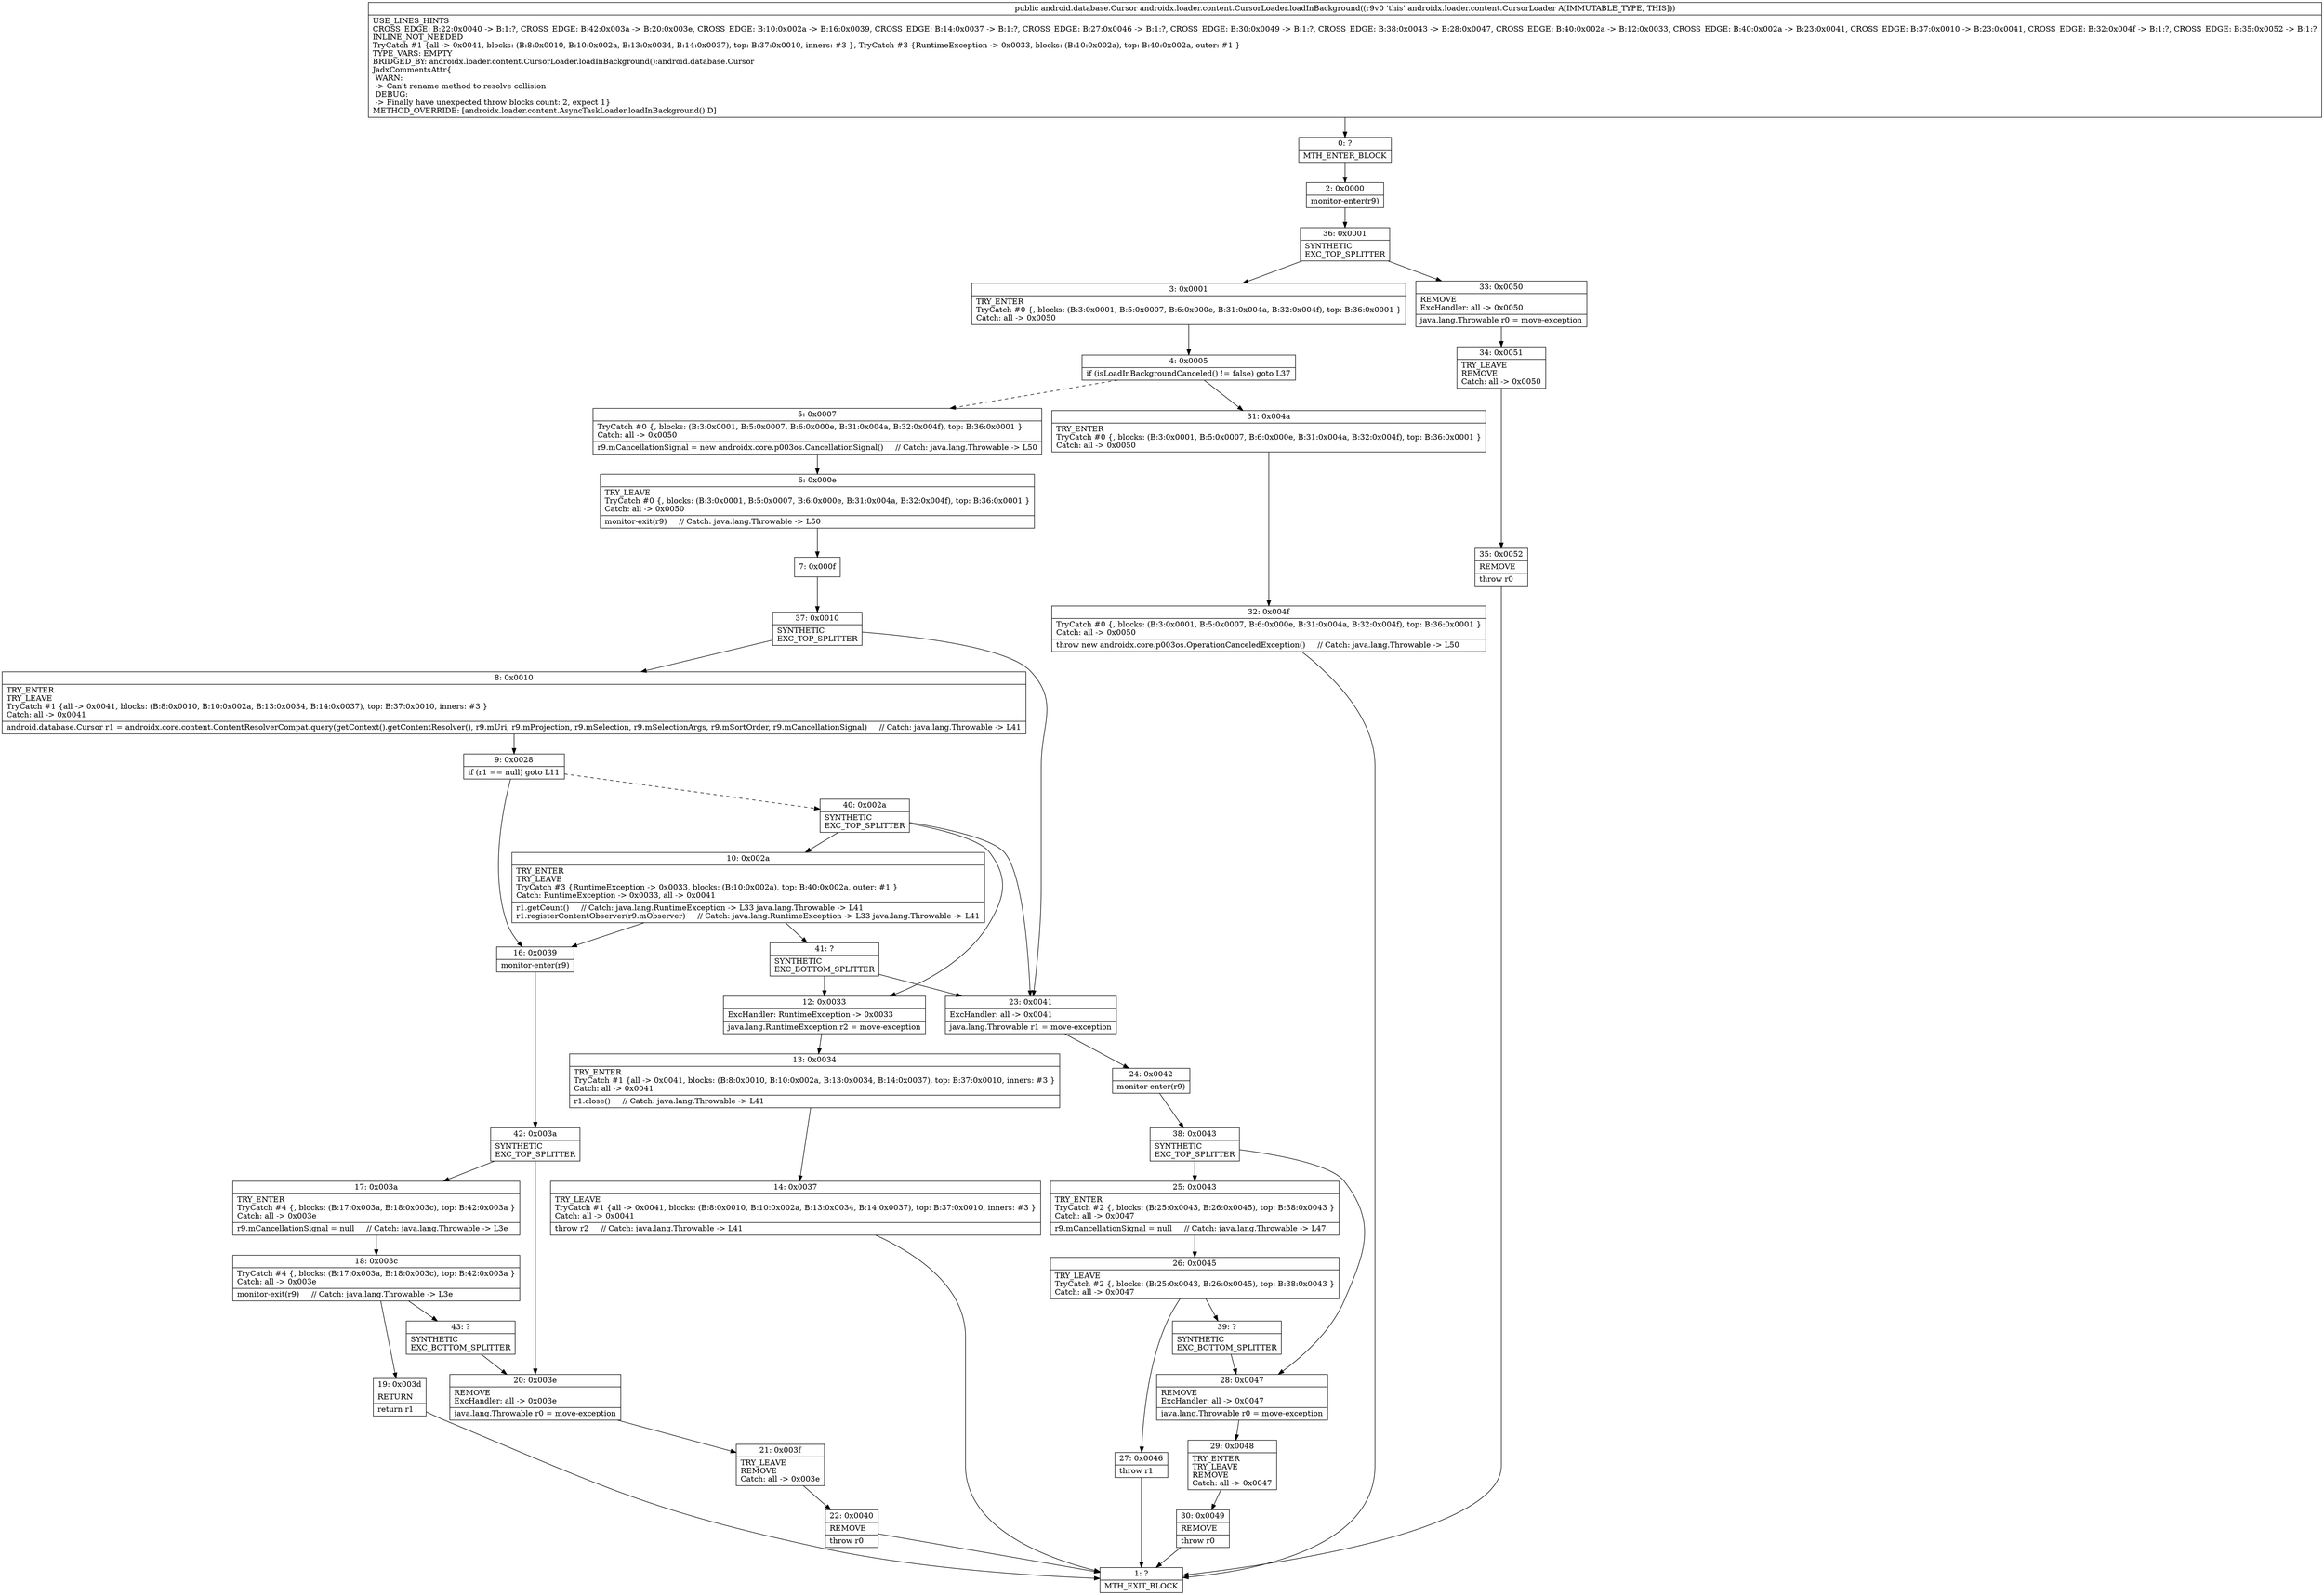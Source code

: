 digraph "CFG forandroidx.loader.content.CursorLoader.loadInBackground()Landroid\/database\/Cursor;" {
Node_0 [shape=record,label="{0\:\ ?|MTH_ENTER_BLOCK\l}"];
Node_2 [shape=record,label="{2\:\ 0x0000|monitor\-enter(r9)\l}"];
Node_36 [shape=record,label="{36\:\ 0x0001|SYNTHETIC\lEXC_TOP_SPLITTER\l}"];
Node_3 [shape=record,label="{3\:\ 0x0001|TRY_ENTER\lTryCatch #0 \{, blocks: (B:3:0x0001, B:5:0x0007, B:6:0x000e, B:31:0x004a, B:32:0x004f), top: B:36:0x0001 \}\lCatch: all \-\> 0x0050\l}"];
Node_4 [shape=record,label="{4\:\ 0x0005|if (isLoadInBackgroundCanceled() != false) goto L37\l}"];
Node_5 [shape=record,label="{5\:\ 0x0007|TryCatch #0 \{, blocks: (B:3:0x0001, B:5:0x0007, B:6:0x000e, B:31:0x004a, B:32:0x004f), top: B:36:0x0001 \}\lCatch: all \-\> 0x0050\l|r9.mCancellationSignal = new androidx.core.p003os.CancellationSignal()     \/\/ Catch: java.lang.Throwable \-\> L50\l}"];
Node_6 [shape=record,label="{6\:\ 0x000e|TRY_LEAVE\lTryCatch #0 \{, blocks: (B:3:0x0001, B:5:0x0007, B:6:0x000e, B:31:0x004a, B:32:0x004f), top: B:36:0x0001 \}\lCatch: all \-\> 0x0050\l|monitor\-exit(r9)     \/\/ Catch: java.lang.Throwable \-\> L50\l}"];
Node_7 [shape=record,label="{7\:\ 0x000f}"];
Node_37 [shape=record,label="{37\:\ 0x0010|SYNTHETIC\lEXC_TOP_SPLITTER\l}"];
Node_8 [shape=record,label="{8\:\ 0x0010|TRY_ENTER\lTRY_LEAVE\lTryCatch #1 \{all \-\> 0x0041, blocks: (B:8:0x0010, B:10:0x002a, B:13:0x0034, B:14:0x0037), top: B:37:0x0010, inners: #3 \}\lCatch: all \-\> 0x0041\l|android.database.Cursor r1 = androidx.core.content.ContentResolverCompat.query(getContext().getContentResolver(), r9.mUri, r9.mProjection, r9.mSelection, r9.mSelectionArgs, r9.mSortOrder, r9.mCancellationSignal)     \/\/ Catch: java.lang.Throwable \-\> L41\l}"];
Node_9 [shape=record,label="{9\:\ 0x0028|if (r1 == null) goto L11\l}"];
Node_16 [shape=record,label="{16\:\ 0x0039|monitor\-enter(r9)\l}"];
Node_42 [shape=record,label="{42\:\ 0x003a|SYNTHETIC\lEXC_TOP_SPLITTER\l}"];
Node_17 [shape=record,label="{17\:\ 0x003a|TRY_ENTER\lTryCatch #4 \{, blocks: (B:17:0x003a, B:18:0x003c), top: B:42:0x003a \}\lCatch: all \-\> 0x003e\l|r9.mCancellationSignal = null     \/\/ Catch: java.lang.Throwable \-\> L3e\l}"];
Node_18 [shape=record,label="{18\:\ 0x003c|TryCatch #4 \{, blocks: (B:17:0x003a, B:18:0x003c), top: B:42:0x003a \}\lCatch: all \-\> 0x003e\l|monitor\-exit(r9)     \/\/ Catch: java.lang.Throwable \-\> L3e\l}"];
Node_19 [shape=record,label="{19\:\ 0x003d|RETURN\l|return r1\l}"];
Node_1 [shape=record,label="{1\:\ ?|MTH_EXIT_BLOCK\l}"];
Node_43 [shape=record,label="{43\:\ ?|SYNTHETIC\lEXC_BOTTOM_SPLITTER\l}"];
Node_20 [shape=record,label="{20\:\ 0x003e|REMOVE\lExcHandler: all \-\> 0x003e\l|java.lang.Throwable r0 = move\-exception\l}"];
Node_21 [shape=record,label="{21\:\ 0x003f|TRY_LEAVE\lREMOVE\lCatch: all \-\> 0x003e\l}"];
Node_22 [shape=record,label="{22\:\ 0x0040|REMOVE\l|throw r0\l}"];
Node_40 [shape=record,label="{40\:\ 0x002a|SYNTHETIC\lEXC_TOP_SPLITTER\l}"];
Node_10 [shape=record,label="{10\:\ 0x002a|TRY_ENTER\lTRY_LEAVE\lTryCatch #3 \{RuntimeException \-\> 0x0033, blocks: (B:10:0x002a), top: B:40:0x002a, outer: #1 \}\lCatch: RuntimeException \-\> 0x0033, all \-\> 0x0041\l|r1.getCount()     \/\/ Catch: java.lang.RuntimeException \-\> L33 java.lang.Throwable \-\> L41\lr1.registerContentObserver(r9.mObserver)     \/\/ Catch: java.lang.RuntimeException \-\> L33 java.lang.Throwable \-\> L41\l}"];
Node_41 [shape=record,label="{41\:\ ?|SYNTHETIC\lEXC_BOTTOM_SPLITTER\l}"];
Node_12 [shape=record,label="{12\:\ 0x0033|ExcHandler: RuntimeException \-\> 0x0033\l|java.lang.RuntimeException r2 = move\-exception\l}"];
Node_13 [shape=record,label="{13\:\ 0x0034|TRY_ENTER\lTryCatch #1 \{all \-\> 0x0041, blocks: (B:8:0x0010, B:10:0x002a, B:13:0x0034, B:14:0x0037), top: B:37:0x0010, inners: #3 \}\lCatch: all \-\> 0x0041\l|r1.close()     \/\/ Catch: java.lang.Throwable \-\> L41\l}"];
Node_14 [shape=record,label="{14\:\ 0x0037|TRY_LEAVE\lTryCatch #1 \{all \-\> 0x0041, blocks: (B:8:0x0010, B:10:0x002a, B:13:0x0034, B:14:0x0037), top: B:37:0x0010, inners: #3 \}\lCatch: all \-\> 0x0041\l|throw r2     \/\/ Catch: java.lang.Throwable \-\> L41\l}"];
Node_23 [shape=record,label="{23\:\ 0x0041|ExcHandler: all \-\> 0x0041\l|java.lang.Throwable r1 = move\-exception\l}"];
Node_24 [shape=record,label="{24\:\ 0x0042|monitor\-enter(r9)\l}"];
Node_38 [shape=record,label="{38\:\ 0x0043|SYNTHETIC\lEXC_TOP_SPLITTER\l}"];
Node_25 [shape=record,label="{25\:\ 0x0043|TRY_ENTER\lTryCatch #2 \{, blocks: (B:25:0x0043, B:26:0x0045), top: B:38:0x0043 \}\lCatch: all \-\> 0x0047\l|r9.mCancellationSignal = null     \/\/ Catch: java.lang.Throwable \-\> L47\l}"];
Node_26 [shape=record,label="{26\:\ 0x0045|TRY_LEAVE\lTryCatch #2 \{, blocks: (B:25:0x0043, B:26:0x0045), top: B:38:0x0043 \}\lCatch: all \-\> 0x0047\l}"];
Node_27 [shape=record,label="{27\:\ 0x0046|throw r1\l}"];
Node_39 [shape=record,label="{39\:\ ?|SYNTHETIC\lEXC_BOTTOM_SPLITTER\l}"];
Node_28 [shape=record,label="{28\:\ 0x0047|REMOVE\lExcHandler: all \-\> 0x0047\l|java.lang.Throwable r0 = move\-exception\l}"];
Node_29 [shape=record,label="{29\:\ 0x0048|TRY_ENTER\lTRY_LEAVE\lREMOVE\lCatch: all \-\> 0x0047\l}"];
Node_30 [shape=record,label="{30\:\ 0x0049|REMOVE\l|throw r0\l}"];
Node_31 [shape=record,label="{31\:\ 0x004a|TRY_ENTER\lTryCatch #0 \{, blocks: (B:3:0x0001, B:5:0x0007, B:6:0x000e, B:31:0x004a, B:32:0x004f), top: B:36:0x0001 \}\lCatch: all \-\> 0x0050\l}"];
Node_32 [shape=record,label="{32\:\ 0x004f|TryCatch #0 \{, blocks: (B:3:0x0001, B:5:0x0007, B:6:0x000e, B:31:0x004a, B:32:0x004f), top: B:36:0x0001 \}\lCatch: all \-\> 0x0050\l|throw new androidx.core.p003os.OperationCanceledException()     \/\/ Catch: java.lang.Throwable \-\> L50\l}"];
Node_33 [shape=record,label="{33\:\ 0x0050|REMOVE\lExcHandler: all \-\> 0x0050\l|java.lang.Throwable r0 = move\-exception\l}"];
Node_34 [shape=record,label="{34\:\ 0x0051|TRY_LEAVE\lREMOVE\lCatch: all \-\> 0x0050\l}"];
Node_35 [shape=record,label="{35\:\ 0x0052|REMOVE\l|throw r0\l}"];
MethodNode[shape=record,label="{public android.database.Cursor androidx.loader.content.CursorLoader.loadInBackground((r9v0 'this' androidx.loader.content.CursorLoader A[IMMUTABLE_TYPE, THIS]))  | USE_LINES_HINTS\lCROSS_EDGE: B:22:0x0040 \-\> B:1:?, CROSS_EDGE: B:42:0x003a \-\> B:20:0x003e, CROSS_EDGE: B:10:0x002a \-\> B:16:0x0039, CROSS_EDGE: B:14:0x0037 \-\> B:1:?, CROSS_EDGE: B:27:0x0046 \-\> B:1:?, CROSS_EDGE: B:30:0x0049 \-\> B:1:?, CROSS_EDGE: B:38:0x0043 \-\> B:28:0x0047, CROSS_EDGE: B:40:0x002a \-\> B:12:0x0033, CROSS_EDGE: B:40:0x002a \-\> B:23:0x0041, CROSS_EDGE: B:37:0x0010 \-\> B:23:0x0041, CROSS_EDGE: B:32:0x004f \-\> B:1:?, CROSS_EDGE: B:35:0x0052 \-\> B:1:?\lINLINE_NOT_NEEDED\lTryCatch #1 \{all \-\> 0x0041, blocks: (B:8:0x0010, B:10:0x002a, B:13:0x0034, B:14:0x0037), top: B:37:0x0010, inners: #3 \}, TryCatch #3 \{RuntimeException \-\> 0x0033, blocks: (B:10:0x002a), top: B:40:0x002a, outer: #1 \}\lTYPE_VARS: EMPTY\lBRIDGED_BY: androidx.loader.content.CursorLoader.loadInBackground():android.database.Cursor\lJadxCommentsAttr\{\l WARN: \l \-\> Can't rename method to resolve collision\l DEBUG: \l \-\> Finally have unexpected throw blocks count: 2, expect 1\}\lMETHOD_OVERRIDE: [androidx.loader.content.AsyncTaskLoader.loadInBackground():D]\l}"];
MethodNode -> Node_0;Node_0 -> Node_2;
Node_2 -> Node_36;
Node_36 -> Node_3;
Node_36 -> Node_33;
Node_3 -> Node_4;
Node_4 -> Node_5[style=dashed];
Node_4 -> Node_31;
Node_5 -> Node_6;
Node_6 -> Node_7;
Node_7 -> Node_37;
Node_37 -> Node_8;
Node_37 -> Node_23;
Node_8 -> Node_9;
Node_9 -> Node_16;
Node_9 -> Node_40[style=dashed];
Node_16 -> Node_42;
Node_42 -> Node_17;
Node_42 -> Node_20;
Node_17 -> Node_18;
Node_18 -> Node_19;
Node_18 -> Node_43;
Node_19 -> Node_1;
Node_43 -> Node_20;
Node_20 -> Node_21;
Node_21 -> Node_22;
Node_22 -> Node_1;
Node_40 -> Node_10;
Node_40 -> Node_12;
Node_40 -> Node_23;
Node_10 -> Node_16;
Node_10 -> Node_41;
Node_41 -> Node_12;
Node_41 -> Node_23;
Node_12 -> Node_13;
Node_13 -> Node_14;
Node_14 -> Node_1;
Node_23 -> Node_24;
Node_24 -> Node_38;
Node_38 -> Node_25;
Node_38 -> Node_28;
Node_25 -> Node_26;
Node_26 -> Node_27;
Node_26 -> Node_39;
Node_27 -> Node_1;
Node_39 -> Node_28;
Node_28 -> Node_29;
Node_29 -> Node_30;
Node_30 -> Node_1;
Node_31 -> Node_32;
Node_32 -> Node_1;
Node_33 -> Node_34;
Node_34 -> Node_35;
Node_35 -> Node_1;
}

